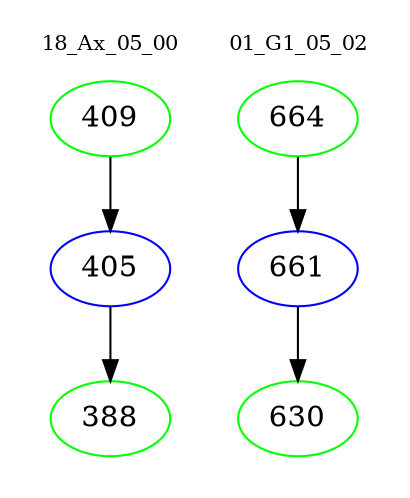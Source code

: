 digraph{
subgraph cluster_0 {
color = white
label = "18_Ax_05_00";
fontsize=10;
T0_409 [label="409", color="green"]
T0_409 -> T0_405 [color="black"]
T0_405 [label="405", color="blue"]
T0_405 -> T0_388 [color="black"]
T0_388 [label="388", color="green"]
}
subgraph cluster_1 {
color = white
label = "01_G1_05_02";
fontsize=10;
T1_664 [label="664", color="green"]
T1_664 -> T1_661 [color="black"]
T1_661 [label="661", color="blue"]
T1_661 -> T1_630 [color="black"]
T1_630 [label="630", color="green"]
}
}
